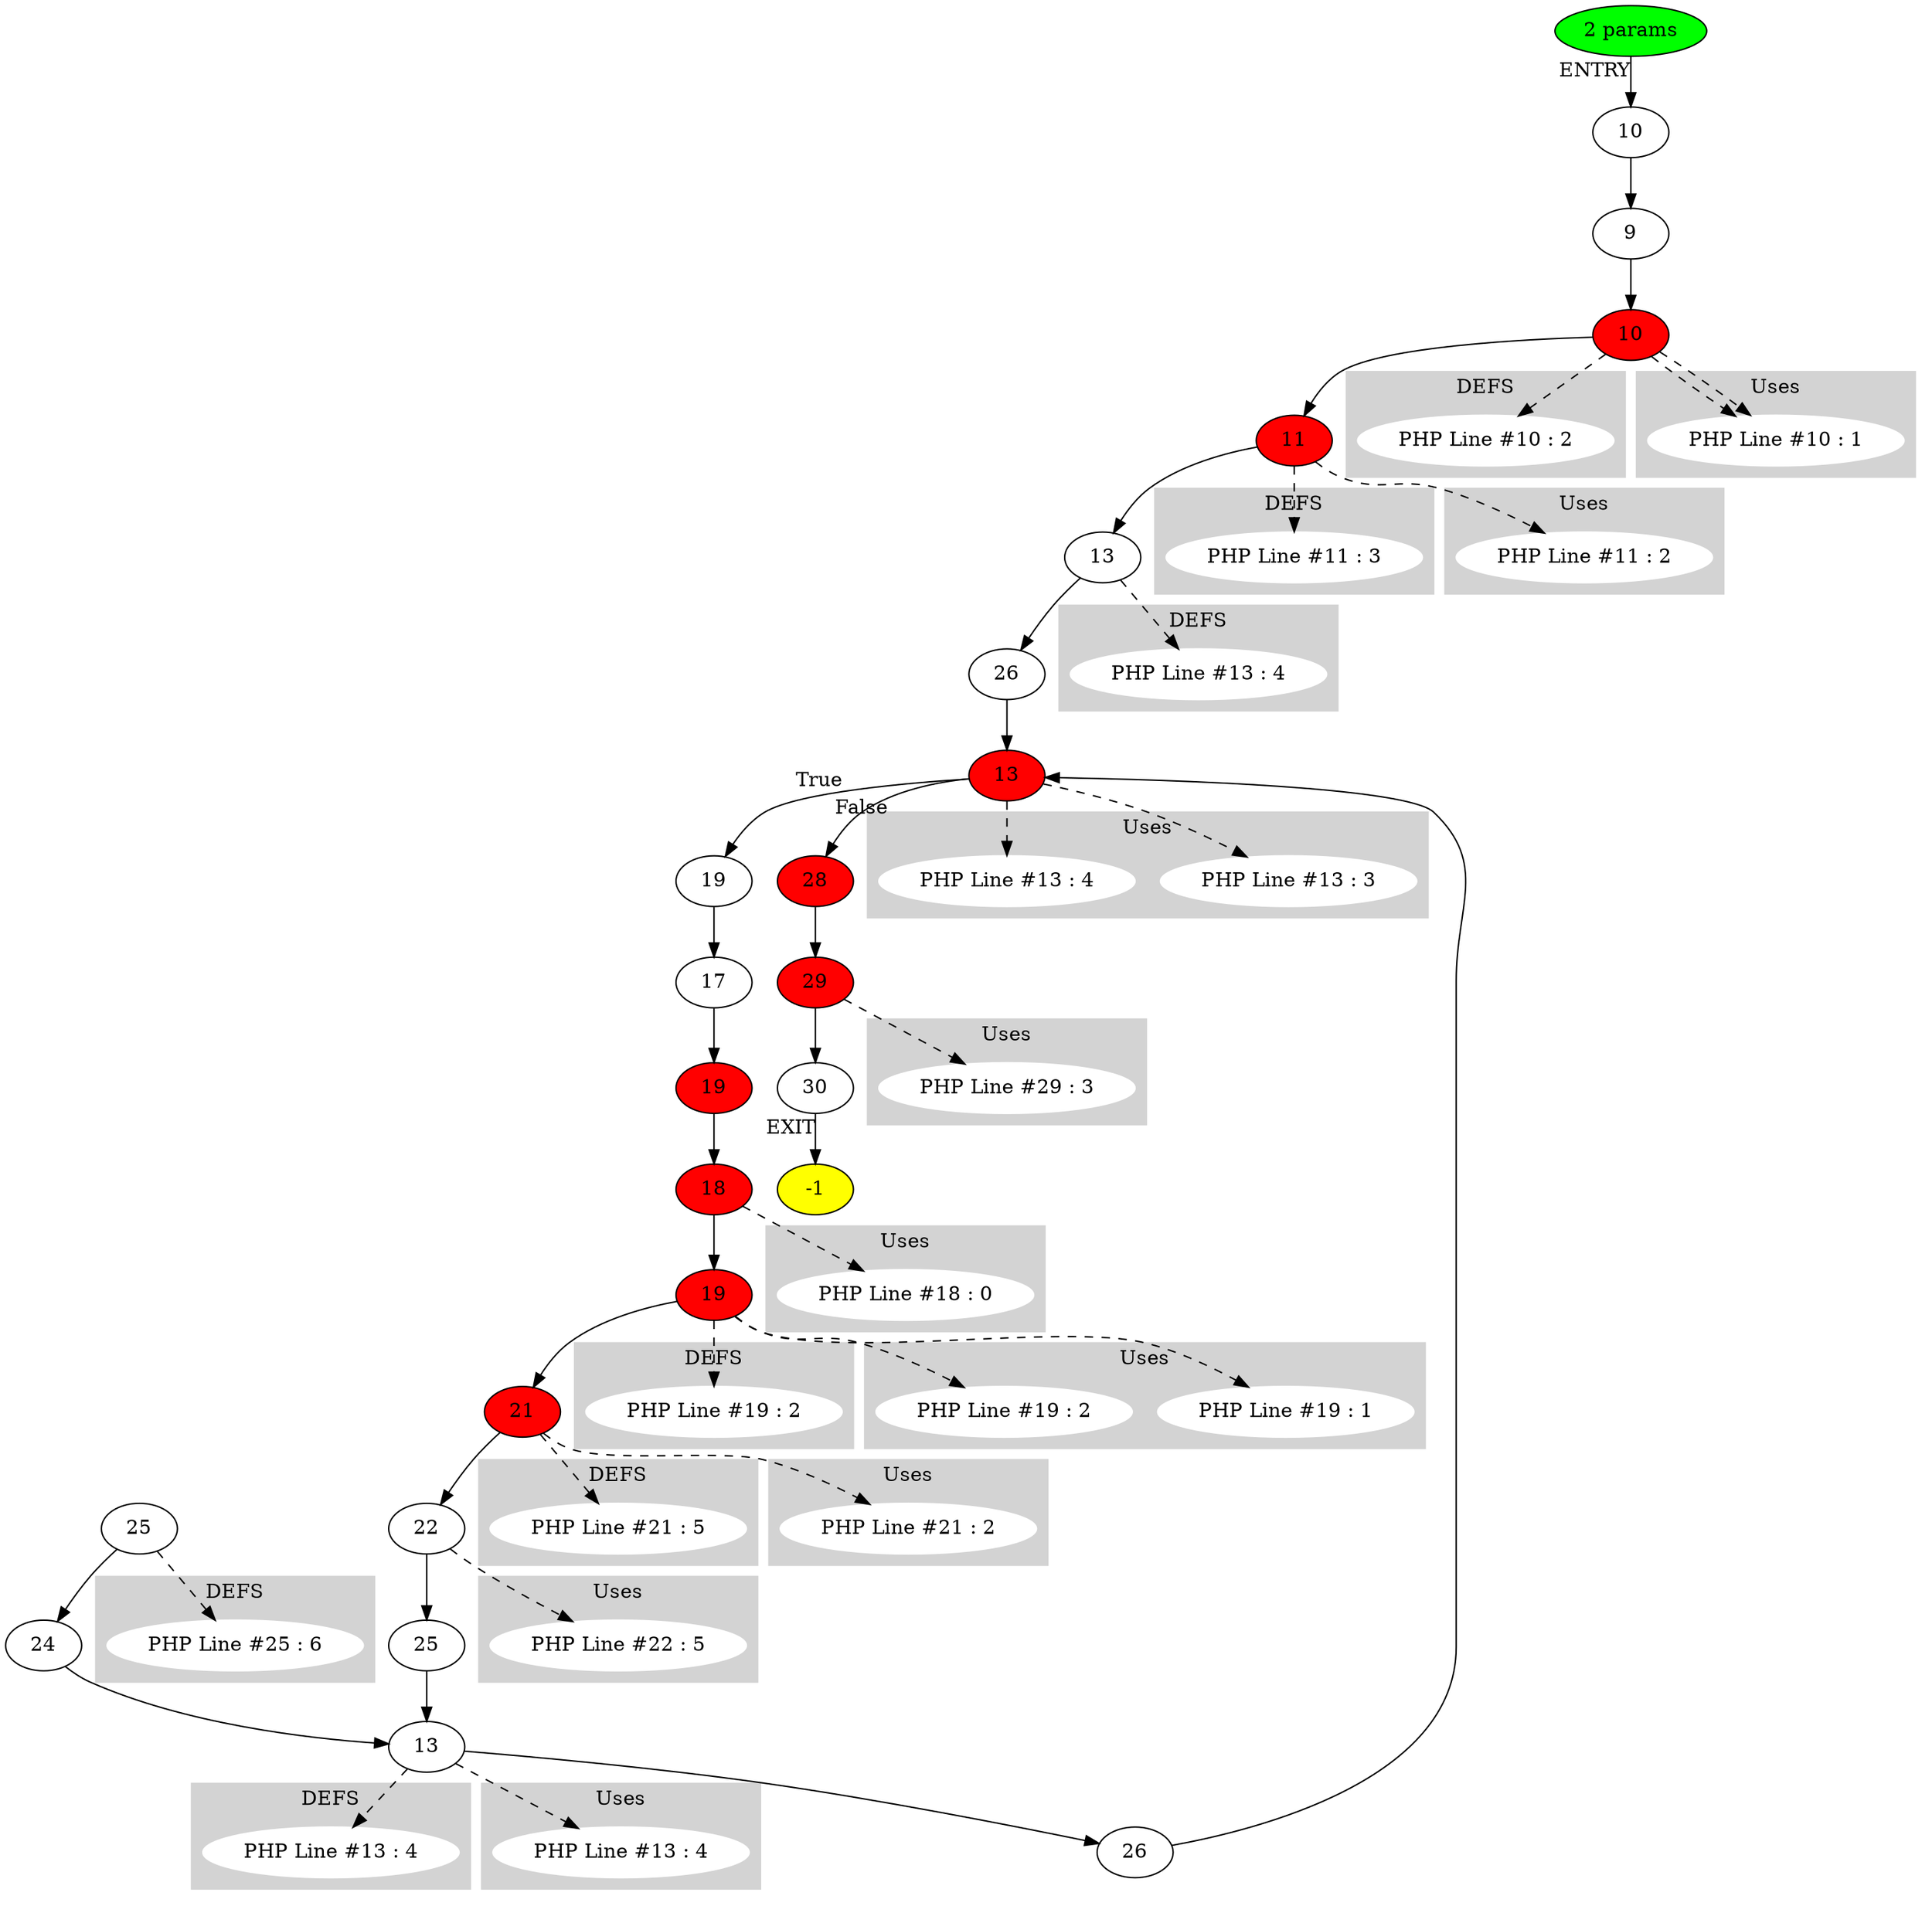 digraph testName {
0 [label="10"];
1 [label="9"];
2 [label="10" , fillcolor = red, style = filled];
3 [label="11" , fillcolor = red, style = filled];
4 [label="13"];
5 [label="26"];
6 [label="13" , fillcolor = red, style = filled];
7 [label="19"];
8 [label="17"];
9 [label="19" , fillcolor = red, style = filled];
10 [label="18" , fillcolor = red, style = filled];
11 [label="19" , fillcolor = red, style = filled];
12 [label="21" , fillcolor = red, style = filled];
13 [label="22"];
14 [label="25"];
15 [label="25"];
16 [label="24"];
17 [label="13"];
18 [label="26"];
19 [label="28" , fillcolor = red, style = filled];
20 [label="29" , fillcolor = red, style = filled];
21 [label="30"];
0 -> 1;
1 -> 2;
2 -> 3;
3 -> 4;
4 -> 5;
5 -> 6;
6 -> 7[xlabel="True"];
6 -> 19[xlabel="False"];
7 -> 8;
8 -> 9;
9 -> 10;
10 -> 11;
11 -> 12;
12 -> 13;
13 -> 14;
14 -> 17;
15 -> 16;
16 -> 17;
17 -> 18;
18 -> 6;
19 -> 20;
20 -> 21;
-2 -> 0[xlabel="ENTRY"];
21 -> -1[xlabel="EXIT"];
-2 [fillcolor = green, style = filled]-1 [fillcolor= yellow, style = filled] subgraph cluster_g_2 { style=filled; color=lightgrey; node [style=filled,color=white]; g_2[label= "PHP Line #10 : 2"];label = "DEFS";}
2 -> g_2 [style="dashed"];
subgraph cluster_g_3 { style=filled; color=lightgrey; node [style=filled,color=white]; g_3[label= "PHP Line #11 : 3"];label = "DEFS";}
3 -> g_3 [style="dashed"];
subgraph cluster_g_4 { style=filled; color=lightgrey; node [style=filled,color=white]; g_4[label= "PHP Line #13 : 4"];label = "DEFS";}
4 -> g_4 [style="dashed"];
subgraph cluster_g_11 { style=filled; color=lightgrey; node [style=filled,color=white]; g_11[label= "PHP Line #19 : 2"];label = "DEFS";}
11 -> g_11 [style="dashed"];
subgraph cluster_g_12 { style=filled; color=lightgrey; node [style=filled,color=white]; g_12[label= "PHP Line #21 : 5"];label = "DEFS";}
12 -> g_12 [style="dashed"];
subgraph cluster_g_15 { style=filled; color=lightgrey; node [style=filled,color=white]; g_15[label= "PHP Line #25 : 6"];label = "DEFS";}
15 -> g_15 [style="dashed"];
subgraph cluster_g_17 { style=filled; color=lightgrey; node [style=filled,color=white]; g_17[label= "PHP Line #13 : 4"];label = "DEFS";}
17 -> g_17 [style="dashed"];
subgraph cluster_use_2 { style=filled; color=lightgrey; node [style=filled,color=white]; use_2_1[label= "PHP Line #10 : 1"];label = "Uses";}
2 -> use_2_1 [style="dashed"];
subgraph cluster_use_2 { style=filled; color=lightgrey; node [style=filled,color=white]; use_2_1[label= "PHP Line #10 : 1"];label = "Uses";}
2 -> use_2_1 [style="dashed"];
subgraph cluster_use_3 { style=filled; color=lightgrey; node [style=filled,color=white]; use_3_2[label= "PHP Line #11 : 2"];label = "Uses";}
3 -> use_3_2 [style="dashed"];
subgraph cluster_use_6 { style=filled; color=lightgrey; node [style=filled,color=white]; use_6_3[label= "PHP Line #13 : 3"];label = "Uses";}
6 -> use_6_3 [style="dashed"];
subgraph cluster_use_6 { style=filled; color=lightgrey; node [style=filled,color=white]; use_6_4[label= "PHP Line #13 : 4"];label = "Uses";}
6 -> use_6_4 [style="dashed"];
subgraph cluster_use_10 { style=filled; color=lightgrey; node [style=filled,color=white]; use_10_0[label= "PHP Line #18 : 0"];label = "Uses";}
10 -> use_10_0 [style="dashed"];
subgraph cluster_use_11 { style=filled; color=lightgrey; node [style=filled,color=white]; use_11_1[label= "PHP Line #19 : 1"];label = "Uses";}
11 -> use_11_1 [style="dashed"];
subgraph cluster_use_11 { style=filled; color=lightgrey; node [style=filled,color=white]; use_11_2[label= "PHP Line #19 : 2"];label = "Uses";}
11 -> use_11_2 [style="dashed"];
subgraph cluster_use_12 { style=filled; color=lightgrey; node [style=filled,color=white]; use_12_2[label= "PHP Line #21 : 2"];label = "Uses";}
12 -> use_12_2 [style="dashed"];
subgraph cluster_use_13 { style=filled; color=lightgrey; node [style=filled,color=white]; use_13_5[label= "PHP Line #22 : 5"];label = "Uses";}
13 -> use_13_5 [style="dashed"];
subgraph cluster_use_17 { style=filled; color=lightgrey; node [style=filled,color=white]; use_17_4[label= "PHP Line #13 : 4"];label = "Uses";}
17 -> use_17_4 [style="dashed"];
subgraph cluster_use_20 { style=filled; color=lightgrey; node [style=filled,color=white]; use_20_3[label= "PHP Line #29 : 3"];label = "Uses";}
20 -> use_20_3 [style="dashed"];
-2 [label="2 params"];
}
